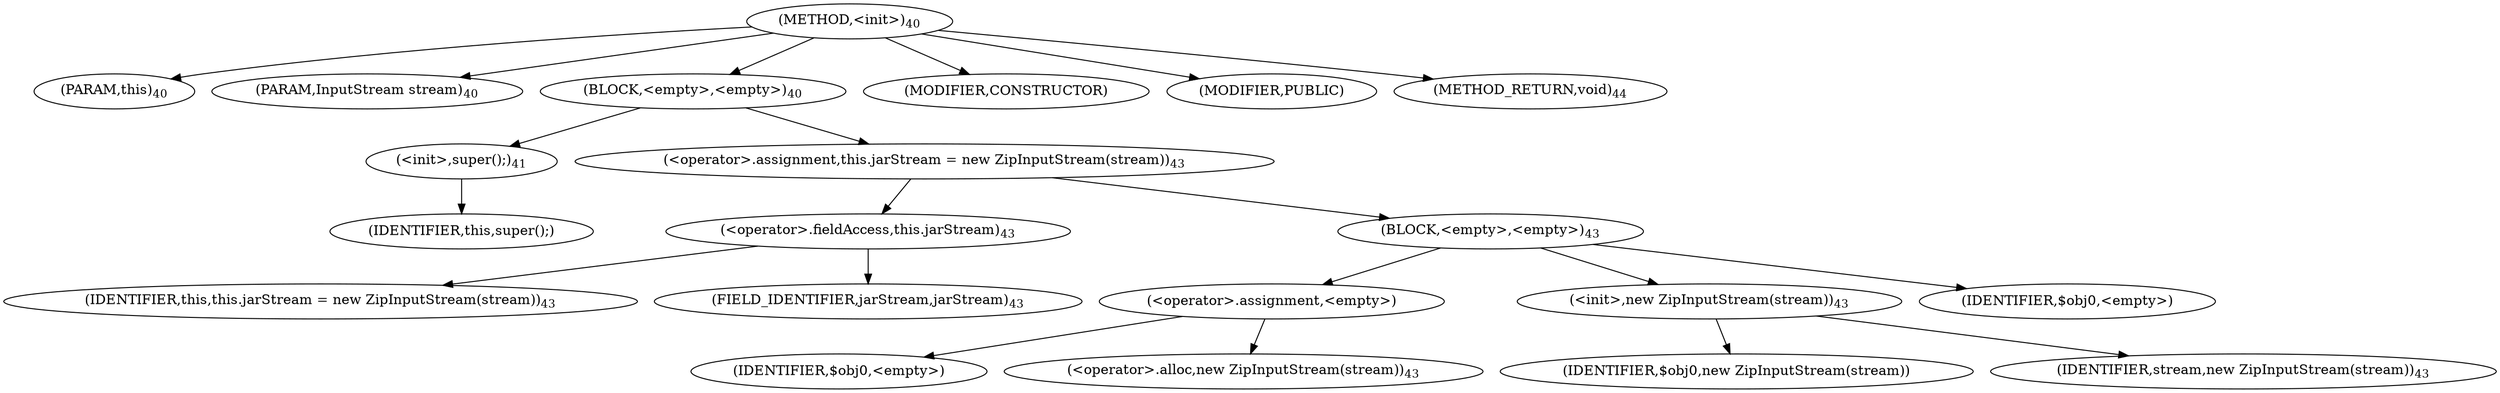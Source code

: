 digraph "&lt;init&gt;" {  
"24" [label = <(METHOD,&lt;init&gt;)<SUB>40</SUB>> ]
"4" [label = <(PARAM,this)<SUB>40</SUB>> ]
"25" [label = <(PARAM,InputStream stream)<SUB>40</SUB>> ]
"26" [label = <(BLOCK,&lt;empty&gt;,&lt;empty&gt;)<SUB>40</SUB>> ]
"27" [label = <(&lt;init&gt;,super();)<SUB>41</SUB>> ]
"3" [label = <(IDENTIFIER,this,super();)> ]
"28" [label = <(&lt;operator&gt;.assignment,this.jarStream = new ZipInputStream(stream))<SUB>43</SUB>> ]
"29" [label = <(&lt;operator&gt;.fieldAccess,this.jarStream)<SUB>43</SUB>> ]
"30" [label = <(IDENTIFIER,this,this.jarStream = new ZipInputStream(stream))<SUB>43</SUB>> ]
"31" [label = <(FIELD_IDENTIFIER,jarStream,jarStream)<SUB>43</SUB>> ]
"32" [label = <(BLOCK,&lt;empty&gt;,&lt;empty&gt;)<SUB>43</SUB>> ]
"33" [label = <(&lt;operator&gt;.assignment,&lt;empty&gt;)> ]
"34" [label = <(IDENTIFIER,$obj0,&lt;empty&gt;)> ]
"35" [label = <(&lt;operator&gt;.alloc,new ZipInputStream(stream))<SUB>43</SUB>> ]
"36" [label = <(&lt;init&gt;,new ZipInputStream(stream))<SUB>43</SUB>> ]
"37" [label = <(IDENTIFIER,$obj0,new ZipInputStream(stream))> ]
"38" [label = <(IDENTIFIER,stream,new ZipInputStream(stream))<SUB>43</SUB>> ]
"39" [label = <(IDENTIFIER,$obj0,&lt;empty&gt;)> ]
"40" [label = <(MODIFIER,CONSTRUCTOR)> ]
"41" [label = <(MODIFIER,PUBLIC)> ]
"42" [label = <(METHOD_RETURN,void)<SUB>44</SUB>> ]
  "24" -> "4" 
  "24" -> "25" 
  "24" -> "26" 
  "24" -> "40" 
  "24" -> "41" 
  "24" -> "42" 
  "26" -> "27" 
  "26" -> "28" 
  "27" -> "3" 
  "28" -> "29" 
  "28" -> "32" 
  "29" -> "30" 
  "29" -> "31" 
  "32" -> "33" 
  "32" -> "36" 
  "32" -> "39" 
  "33" -> "34" 
  "33" -> "35" 
  "36" -> "37" 
  "36" -> "38" 
}
